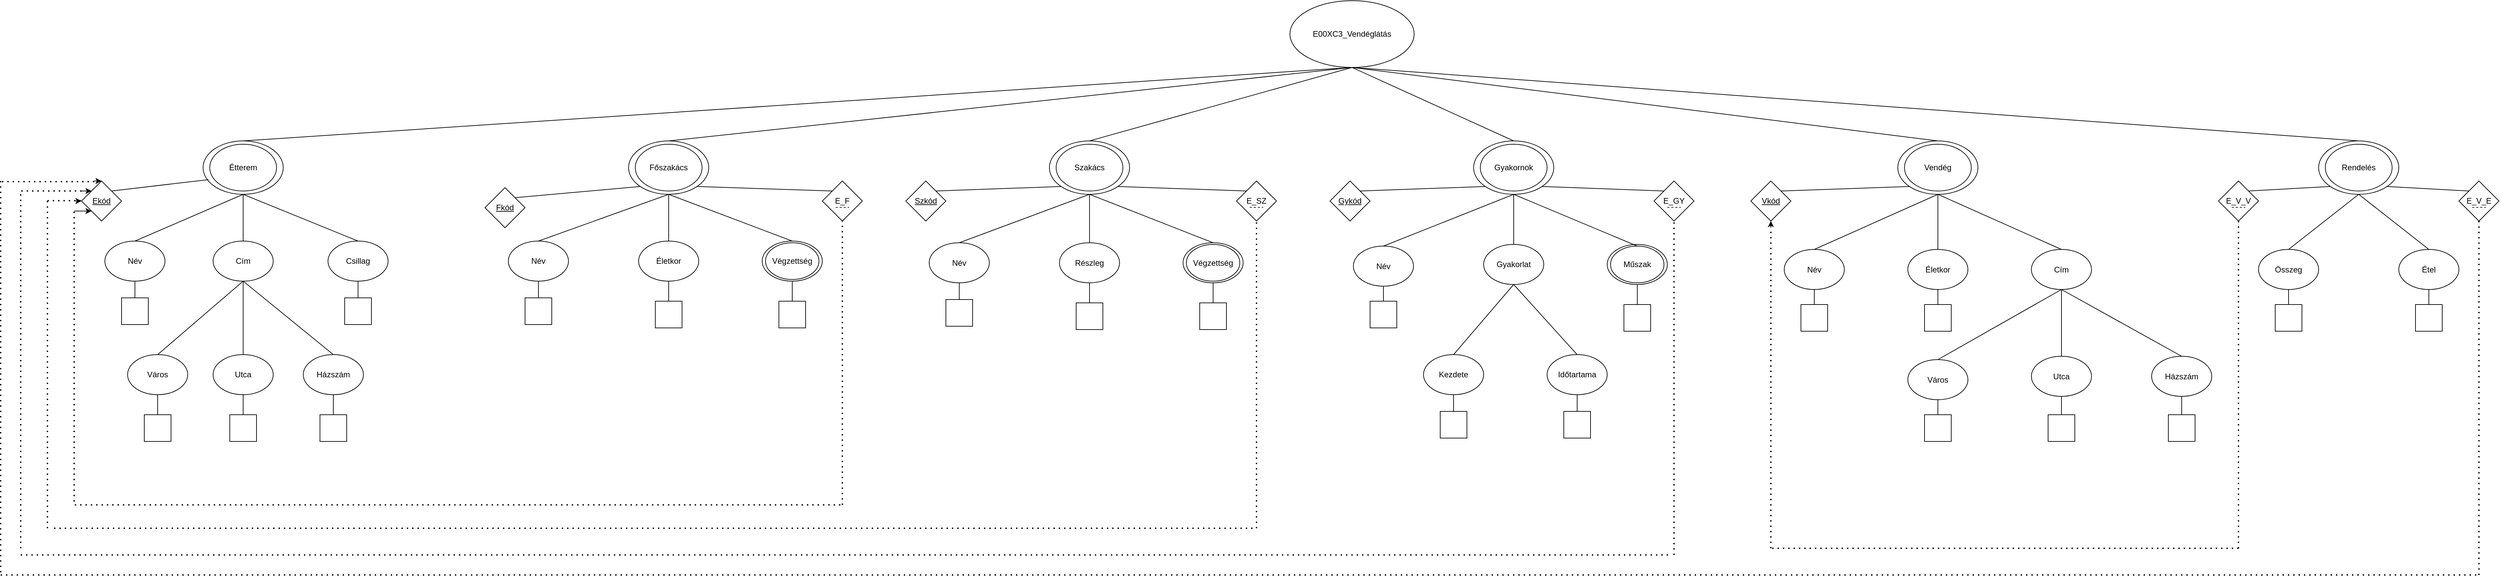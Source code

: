 <mxfile version="28.2.7">
  <diagram name="1 oldal" id="L9vAYg0nXC_tgPYHwF1Z">
    <mxGraphModel dx="3899" dy="786" grid="1" gridSize="10" guides="1" tooltips="1" connect="1" arrows="1" fold="1" page="1" pageScale="1" pageWidth="827" pageHeight="1169" background="#ffffff" math="0" shadow="0">
      <root>
        <mxCell id="0" />
        <mxCell id="1" parent="0" />
        <mxCell id="npf5E2F2gFdfA2hyNey9-1" value="E00XC3_Vendéglátás" style="ellipse;whiteSpace=wrap;html=1;" parent="1" vertex="1">
          <mxGeometry x="170" y="20" width="186" height="100" as="geometry" />
        </mxCell>
        <mxCell id="npf5E2F2gFdfA2hyNey9-2" value="" style="ellipse;whiteSpace=wrap;html=1;" parent="1" vertex="1">
          <mxGeometry x="-1457" y="230" width="120" height="80" as="geometry" />
        </mxCell>
        <mxCell id="npf5E2F2gFdfA2hyNey9-3" value="Étterem" style="ellipse;whiteSpace=wrap;html=1;" parent="1" vertex="1">
          <mxGeometry x="-1447" y="235" width="100" height="70" as="geometry" />
        </mxCell>
        <mxCell id="npf5E2F2gFdfA2hyNey9-4" value="" style="ellipse;whiteSpace=wrap;html=1;" parent="1" vertex="1">
          <mxGeometry x="-820" y="230" width="120" height="80" as="geometry" />
        </mxCell>
        <mxCell id="npf5E2F2gFdfA2hyNey9-5" value="Főszakács" style="ellipse;whiteSpace=wrap;html=1;" parent="1" vertex="1">
          <mxGeometry x="-810" y="235" width="100" height="70" as="geometry" />
        </mxCell>
        <mxCell id="npf5E2F2gFdfA2hyNey9-6" value="" style="ellipse;whiteSpace=wrap;html=1;" parent="1" vertex="1">
          <mxGeometry x="-190" y="230" width="120" height="80" as="geometry" />
        </mxCell>
        <mxCell id="npf5E2F2gFdfA2hyNey9-7" value="Szakács" style="ellipse;whiteSpace=wrap;html=1;" parent="1" vertex="1">
          <mxGeometry x="-180" y="235" width="100" height="70" as="geometry" />
        </mxCell>
        <mxCell id="npf5E2F2gFdfA2hyNey9-9" value="" style="ellipse;whiteSpace=wrap;html=1;" parent="1" vertex="1">
          <mxGeometry x="445" y="230" width="120" height="80" as="geometry" />
        </mxCell>
        <mxCell id="npf5E2F2gFdfA2hyNey9-10" value="Gyakornok" style="ellipse;whiteSpace=wrap;html=1;" parent="1" vertex="1">
          <mxGeometry x="455" y="235" width="100" height="70" as="geometry" />
        </mxCell>
        <mxCell id="npf5E2F2gFdfA2hyNey9-11" value="" style="ellipse;whiteSpace=wrap;html=1;" parent="1" vertex="1">
          <mxGeometry x="1080" y="230" width="120" height="80" as="geometry" />
        </mxCell>
        <mxCell id="npf5E2F2gFdfA2hyNey9-12" value="Vendég" style="ellipse;whiteSpace=wrap;html=1;" parent="1" vertex="1">
          <mxGeometry x="1090" y="235" width="100" height="70" as="geometry" />
        </mxCell>
        <mxCell id="npf5E2F2gFdfA2hyNey9-13" value="" style="ellipse;whiteSpace=wrap;html=1;" parent="1" vertex="1">
          <mxGeometry x="1710" y="230" width="120" height="80" as="geometry" />
        </mxCell>
        <mxCell id="npf5E2F2gFdfA2hyNey9-14" value="Rendelés" style="ellipse;whiteSpace=wrap;html=1;" parent="1" vertex="1">
          <mxGeometry x="1720" y="235" width="100" height="70" as="geometry" />
        </mxCell>
        <mxCell id="npf5E2F2gFdfA2hyNey9-15" value="Ekód" style="rhombus;whiteSpace=wrap;html=1;fontStyle=4" parent="1" vertex="1">
          <mxGeometry x="-1639" y="290" width="60" height="60" as="geometry" />
        </mxCell>
        <mxCell id="npf5E2F2gFdfA2hyNey9-18" value="" style="endArrow=none;html=1;rounded=0;entryX=0.5;entryY=0;entryDx=0;entryDy=0;exitX=0.5;exitY=1;exitDx=0;exitDy=0;" parent="1" source="npf5E2F2gFdfA2hyNey9-1" target="npf5E2F2gFdfA2hyNey9-2" edge="1">
          <mxGeometry width="50" height="50" relative="1" as="geometry">
            <mxPoint x="340" y="430" as="sourcePoint" />
            <mxPoint x="390" y="380" as="targetPoint" />
          </mxGeometry>
        </mxCell>
        <mxCell id="npf5E2F2gFdfA2hyNey9-19" value="" style="endArrow=none;html=1;rounded=0;entryX=0.5;entryY=0;entryDx=0;entryDy=0;exitX=0.5;exitY=1;exitDx=0;exitDy=0;" parent="1" source="npf5E2F2gFdfA2hyNey9-1" target="npf5E2F2gFdfA2hyNey9-4" edge="1">
          <mxGeometry width="50" height="50" relative="1" as="geometry">
            <mxPoint x="340" y="430" as="sourcePoint" />
            <mxPoint x="390" y="380" as="targetPoint" />
          </mxGeometry>
        </mxCell>
        <mxCell id="npf5E2F2gFdfA2hyNey9-20" value="" style="endArrow=none;html=1;rounded=0;entryX=0.5;entryY=0;entryDx=0;entryDy=0;exitX=0.5;exitY=1;exitDx=0;exitDy=0;" parent="1" source="npf5E2F2gFdfA2hyNey9-1" target="npf5E2F2gFdfA2hyNey9-6" edge="1">
          <mxGeometry width="50" height="50" relative="1" as="geometry">
            <mxPoint x="223" y="135" as="sourcePoint" />
            <mxPoint x="330" y="415" as="targetPoint" />
          </mxGeometry>
        </mxCell>
        <mxCell id="npf5E2F2gFdfA2hyNey9-21" value="" style="endArrow=none;html=1;rounded=0;entryX=0.5;entryY=0;entryDx=0;entryDy=0;exitX=0.5;exitY=1;exitDx=0;exitDy=0;" parent="1" source="npf5E2F2gFdfA2hyNey9-1" target="npf5E2F2gFdfA2hyNey9-9" edge="1">
          <mxGeometry width="50" height="50" relative="1" as="geometry">
            <mxPoint x="300" y="165" as="sourcePoint" />
            <mxPoint x="427" y="425" as="targetPoint" />
          </mxGeometry>
        </mxCell>
        <mxCell id="npf5E2F2gFdfA2hyNey9-22" value="" style="endArrow=none;html=1;rounded=0;entryX=0.5;entryY=0;entryDx=0;entryDy=0;exitX=0.5;exitY=1;exitDx=0;exitDy=0;" parent="1" source="npf5E2F2gFdfA2hyNey9-1" target="npf5E2F2gFdfA2hyNey9-11" edge="1">
          <mxGeometry width="50" height="50" relative="1" as="geometry">
            <mxPoint x="340" y="430" as="sourcePoint" />
            <mxPoint x="390" y="380" as="targetPoint" />
          </mxGeometry>
        </mxCell>
        <mxCell id="npf5E2F2gFdfA2hyNey9-23" value="" style="endArrow=none;html=1;rounded=0;entryX=0.5;entryY=0;entryDx=0;entryDy=0;exitX=0.5;exitY=1;exitDx=0;exitDy=0;" parent="1" source="npf5E2F2gFdfA2hyNey9-1" target="npf5E2F2gFdfA2hyNey9-13" edge="1">
          <mxGeometry width="50" height="50" relative="1" as="geometry">
            <mxPoint x="340" y="430" as="sourcePoint" />
            <mxPoint x="390" y="380" as="targetPoint" />
          </mxGeometry>
        </mxCell>
        <mxCell id="npf5E2F2gFdfA2hyNey9-26" value="Név" style="ellipse;whiteSpace=wrap;html=1;" parent="1" vertex="1">
          <mxGeometry x="-1604" y="380" width="90" height="60" as="geometry" />
        </mxCell>
        <mxCell id="npf5E2F2gFdfA2hyNey9-27" value="Csillag" style="ellipse;whiteSpace=wrap;html=1;" parent="1" vertex="1">
          <mxGeometry x="-1270" y="380" width="90" height="60" as="geometry" />
        </mxCell>
        <mxCell id="npf5E2F2gFdfA2hyNey9-28" value="Cím" style="ellipse;whiteSpace=wrap;html=1;" parent="1" vertex="1">
          <mxGeometry x="-1442" y="380" width="90" height="60" as="geometry" />
        </mxCell>
        <mxCell id="npf5E2F2gFdfA2hyNey9-29" value="" style="endArrow=none;html=1;rounded=0;entryX=0.5;entryY=1;entryDx=0;entryDy=0;exitX=0.5;exitY=0;exitDx=0;exitDy=0;" parent="1" source="npf5E2F2gFdfA2hyNey9-26" target="npf5E2F2gFdfA2hyNey9-2" edge="1">
          <mxGeometry width="50" height="50" relative="1" as="geometry">
            <mxPoint x="-1590" y="380" as="sourcePoint" />
            <mxPoint x="-877" y="435" as="targetPoint" />
          </mxGeometry>
        </mxCell>
        <mxCell id="npf5E2F2gFdfA2hyNey9-30" value="" style="endArrow=none;html=1;rounded=0;entryX=0.5;entryY=1;entryDx=0;entryDy=0;exitX=0.5;exitY=0;exitDx=0;exitDy=0;" parent="1" source="npf5E2F2gFdfA2hyNey9-28" target="npf5E2F2gFdfA2hyNey9-2" edge="1">
          <mxGeometry width="50" height="50" relative="1" as="geometry">
            <mxPoint x="-927" y="485" as="sourcePoint" />
            <mxPoint x="-877" y="435" as="targetPoint" />
          </mxGeometry>
        </mxCell>
        <mxCell id="npf5E2F2gFdfA2hyNey9-31" value="" style="endArrow=none;html=1;rounded=0;entryX=0.5;entryY=1;entryDx=0;entryDy=0;exitX=0.5;exitY=0;exitDx=0;exitDy=0;" parent="1" source="npf5E2F2gFdfA2hyNey9-27" target="npf5E2F2gFdfA2hyNey9-2" edge="1">
          <mxGeometry width="50" height="50" relative="1" as="geometry">
            <mxPoint x="-927" y="485" as="sourcePoint" />
            <mxPoint x="-877" y="435" as="targetPoint" />
          </mxGeometry>
        </mxCell>
        <mxCell id="npf5E2F2gFdfA2hyNey9-32" value="" style="endArrow=none;html=1;rounded=0;entryX=1;entryY=0;entryDx=0;entryDy=0;exitX=0.067;exitY=0.725;exitDx=0;exitDy=0;exitPerimeter=0;" parent="1" source="npf5E2F2gFdfA2hyNey9-2" target="npf5E2F2gFdfA2hyNey9-15" edge="1">
          <mxGeometry width="50" height="50" relative="1" as="geometry">
            <mxPoint x="-896" y="485" as="sourcePoint" />
            <mxPoint x="-846" y="435" as="targetPoint" />
          </mxGeometry>
        </mxCell>
        <mxCell id="npf5E2F2gFdfA2hyNey9-33" value="" style="whiteSpace=wrap;html=1;aspect=fixed;" parent="1" vertex="1">
          <mxGeometry x="-1579" y="465" width="40" height="40" as="geometry" />
        </mxCell>
        <mxCell id="npf5E2F2gFdfA2hyNey9-34" value="" style="whiteSpace=wrap;html=1;aspect=fixed;" parent="1" vertex="1">
          <mxGeometry x="-1245" y="465" width="40" height="40" as="geometry" />
        </mxCell>
        <mxCell id="npf5E2F2gFdfA2hyNey9-35" value="" style="endArrow=none;html=1;rounded=0;exitX=0.5;exitY=0;exitDx=0;exitDy=0;entryX=0.5;entryY=1;entryDx=0;entryDy=0;" parent="1" source="npf5E2F2gFdfA2hyNey9-33" target="npf5E2F2gFdfA2hyNey9-26" edge="1">
          <mxGeometry width="50" height="50" relative="1" as="geometry">
            <mxPoint x="-1375" y="545" as="sourcePoint" />
            <mxPoint x="-1590" y="440" as="targetPoint" />
          </mxGeometry>
        </mxCell>
        <mxCell id="npf5E2F2gFdfA2hyNey9-36" value="" style="endArrow=none;html=1;rounded=0;entryX=0.5;entryY=1;entryDx=0;entryDy=0;exitX=0.5;exitY=0;exitDx=0;exitDy=0;" parent="1" source="npf5E2F2gFdfA2hyNey9-34" target="npf5E2F2gFdfA2hyNey9-27" edge="1">
          <mxGeometry width="50" height="50" relative="1" as="geometry">
            <mxPoint x="-1273" y="545" as="sourcePoint" />
            <mxPoint x="-1223" y="495" as="targetPoint" />
          </mxGeometry>
        </mxCell>
        <mxCell id="npf5E2F2gFdfA2hyNey9-41" value="Utca" style="ellipse;whiteSpace=wrap;html=1;" parent="1" vertex="1">
          <mxGeometry x="-1442" y="550" width="90" height="60" as="geometry" />
        </mxCell>
        <mxCell id="npf5E2F2gFdfA2hyNey9-42" value="Házszám" style="ellipse;whiteSpace=wrap;html=1;" parent="1" vertex="1">
          <mxGeometry x="-1307" y="550" width="90" height="60" as="geometry" />
        </mxCell>
        <mxCell id="npf5E2F2gFdfA2hyNey9-43" value="Város" style="ellipse;whiteSpace=wrap;html=1;" parent="1" vertex="1">
          <mxGeometry x="-1570" y="550" width="90" height="60" as="geometry" />
        </mxCell>
        <mxCell id="npf5E2F2gFdfA2hyNey9-44" value="" style="endArrow=none;html=1;rounded=0;entryX=0.5;entryY=1;entryDx=0;entryDy=0;exitX=0.5;exitY=0;exitDx=0;exitDy=0;" parent="1" source="npf5E2F2gFdfA2hyNey9-41" target="npf5E2F2gFdfA2hyNey9-28" edge="1">
          <mxGeometry width="50" height="50" relative="1" as="geometry">
            <mxPoint x="-1235" y="500" as="sourcePoint" />
            <mxPoint x="-1185" y="450" as="targetPoint" />
          </mxGeometry>
        </mxCell>
        <mxCell id="npf5E2F2gFdfA2hyNey9-46" value="" style="endArrow=none;html=1;rounded=0;entryX=0.5;entryY=1;entryDx=0;entryDy=0;exitX=0.5;exitY=0;exitDx=0;exitDy=0;" parent="1" source="npf5E2F2gFdfA2hyNey9-42" target="npf5E2F2gFdfA2hyNey9-28" edge="1">
          <mxGeometry width="50" height="50" relative="1" as="geometry">
            <mxPoint x="-1235" y="500" as="sourcePoint" />
            <mxPoint x="-1185" y="450" as="targetPoint" />
          </mxGeometry>
        </mxCell>
        <mxCell id="npf5E2F2gFdfA2hyNey9-47" value="" style="endArrow=none;html=1;rounded=0;entryX=0.5;entryY=1;entryDx=0;entryDy=0;exitX=0.5;exitY=0;exitDx=0;exitDy=0;" parent="1" source="npf5E2F2gFdfA2hyNey9-43" target="npf5E2F2gFdfA2hyNey9-28" edge="1">
          <mxGeometry width="50" height="50" relative="1" as="geometry">
            <mxPoint x="-1235" y="500" as="sourcePoint" />
            <mxPoint x="-1185" y="450" as="targetPoint" />
          </mxGeometry>
        </mxCell>
        <mxCell id="npf5E2F2gFdfA2hyNey9-48" value="" style="whiteSpace=wrap;html=1;aspect=fixed;" parent="1" vertex="1">
          <mxGeometry x="-1545" y="640" width="40" height="40" as="geometry" />
        </mxCell>
        <mxCell id="npf5E2F2gFdfA2hyNey9-49" value="" style="whiteSpace=wrap;html=1;aspect=fixed;" parent="1" vertex="1">
          <mxGeometry x="-1417" y="640" width="40" height="40" as="geometry" />
        </mxCell>
        <mxCell id="npf5E2F2gFdfA2hyNey9-50" value="" style="whiteSpace=wrap;html=1;aspect=fixed;" parent="1" vertex="1">
          <mxGeometry x="-1282" y="640" width="40" height="40" as="geometry" />
        </mxCell>
        <mxCell id="npf5E2F2gFdfA2hyNey9-51" value="" style="endArrow=none;html=1;rounded=0;entryX=0.5;entryY=1;entryDx=0;entryDy=0;exitX=0.5;exitY=0;exitDx=0;exitDy=0;" parent="1" source="npf5E2F2gFdfA2hyNey9-50" target="npf5E2F2gFdfA2hyNey9-42" edge="1">
          <mxGeometry width="50" height="50" relative="1" as="geometry">
            <mxPoint x="-1235" y="500" as="sourcePoint" />
            <mxPoint x="-1185" y="450" as="targetPoint" />
          </mxGeometry>
        </mxCell>
        <mxCell id="npf5E2F2gFdfA2hyNey9-53" value="" style="endArrow=none;html=1;rounded=0;entryX=0.5;entryY=1;entryDx=0;entryDy=0;exitX=0.5;exitY=0;exitDx=0;exitDy=0;" parent="1" source="npf5E2F2gFdfA2hyNey9-49" target="npf5E2F2gFdfA2hyNey9-41" edge="1">
          <mxGeometry width="50" height="50" relative="1" as="geometry">
            <mxPoint x="-1235" y="500" as="sourcePoint" />
            <mxPoint x="-1185" y="450" as="targetPoint" />
          </mxGeometry>
        </mxCell>
        <mxCell id="npf5E2F2gFdfA2hyNey9-55" value="" style="endArrow=none;html=1;rounded=0;entryX=0.5;entryY=1;entryDx=0;entryDy=0;exitX=0.5;exitY=0;exitDx=0;exitDy=0;" parent="1" source="npf5E2F2gFdfA2hyNey9-48" target="npf5E2F2gFdfA2hyNey9-43" edge="1">
          <mxGeometry width="50" height="50" relative="1" as="geometry">
            <mxPoint x="-1235" y="500" as="sourcePoint" />
            <mxPoint x="-1185" y="450" as="targetPoint" />
          </mxGeometry>
        </mxCell>
        <mxCell id="npf5E2F2gFdfA2hyNey9-62" value="E_F" style="rhombus;whiteSpace=wrap;html=1;fontStyle=0" parent="1" vertex="1">
          <mxGeometry x="-530" y="290" width="60" height="60" as="geometry" />
        </mxCell>
        <mxCell id="npf5E2F2gFdfA2hyNey9-63" value="" style="endArrow=none;html=1;rounded=0;entryX=0;entryY=0;entryDx=0;entryDy=0;exitX=1;exitY=1;exitDx=0;exitDy=0;" parent="1" source="npf5E2F2gFdfA2hyNey9-4" target="npf5E2F2gFdfA2hyNey9-62" edge="1">
          <mxGeometry width="50" height="50" relative="1" as="geometry">
            <mxPoint x="-830" y="435" as="sourcePoint" />
            <mxPoint x="-780" y="385" as="targetPoint" />
          </mxGeometry>
        </mxCell>
        <mxCell id="npf5E2F2gFdfA2hyNey9-64" value="" style="endArrow=none;dashed=1;html=1;dashPattern=1 3;strokeWidth=2;rounded=0;entryX=0.5;entryY=1;entryDx=0;entryDy=0;" parent="1" target="npf5E2F2gFdfA2hyNey9-62" edge="1">
          <mxGeometry width="50" height="50" relative="1" as="geometry">
            <mxPoint x="-500" y="775" as="sourcePoint" />
            <mxPoint x="-780" y="385" as="targetPoint" />
          </mxGeometry>
        </mxCell>
        <mxCell id="npf5E2F2gFdfA2hyNey9-65" value="" style="endArrow=none;dashed=1;html=1;dashPattern=1 3;strokeWidth=2;rounded=0;" parent="1" edge="1">
          <mxGeometry width="50" height="50" relative="1" as="geometry">
            <mxPoint x="-1649" y="775" as="sourcePoint" />
            <mxPoint x="-500" y="775" as="targetPoint" />
          </mxGeometry>
        </mxCell>
        <mxCell id="npf5E2F2gFdfA2hyNey9-66" value="" style="endArrow=none;dashed=1;html=1;dashPattern=1 3;strokeWidth=2;rounded=0;" parent="1" edge="1">
          <mxGeometry width="50" height="50" relative="1" as="geometry">
            <mxPoint x="-1650" y="770" as="sourcePoint" />
            <mxPoint x="-1650" y="330" as="targetPoint" />
          </mxGeometry>
        </mxCell>
        <mxCell id="pP6JJj4OTzg9EwEkEXT1-2" value="Név" style="ellipse;whiteSpace=wrap;html=1;" parent="1" vertex="1">
          <mxGeometry x="-1000" y="380" width="90" height="60" as="geometry" />
        </mxCell>
        <mxCell id="pP6JJj4OTzg9EwEkEXT1-3" value="" style="whiteSpace=wrap;html=1;aspect=fixed;" parent="1" vertex="1">
          <mxGeometry x="-975" y="465" width="40" height="40" as="geometry" />
        </mxCell>
        <mxCell id="pP6JJj4OTzg9EwEkEXT1-4" value="" style="endArrow=none;html=1;rounded=0;entryX=0.5;entryY=1;entryDx=0;entryDy=0;exitX=0.5;exitY=0;exitDx=0;exitDy=0;" parent="1" source="pP6JJj4OTzg9EwEkEXT1-3" target="pP6JJj4OTzg9EwEkEXT1-2" edge="1">
          <mxGeometry width="50" height="50" relative="1" as="geometry">
            <mxPoint x="-928" y="330" as="sourcePoint" />
            <mxPoint x="-878" y="280" as="targetPoint" />
          </mxGeometry>
        </mxCell>
        <mxCell id="pP6JJj4OTzg9EwEkEXT1-5" value="Életkor" style="ellipse;whiteSpace=wrap;html=1;" parent="1" vertex="1">
          <mxGeometry x="-805" y="380" width="90" height="60" as="geometry" />
        </mxCell>
        <mxCell id="pP6JJj4OTzg9EwEkEXT1-6" value="" style="whiteSpace=wrap;html=1;aspect=fixed;" parent="1" vertex="1">
          <mxGeometry x="-780" y="470" width="40" height="40" as="geometry" />
        </mxCell>
        <mxCell id="pP6JJj4OTzg9EwEkEXT1-7" value="" style="endArrow=none;html=1;rounded=0;entryX=0.5;entryY=1;entryDx=0;entryDy=0;exitX=0.5;exitY=0;exitDx=0;exitDy=0;" parent="1" source="pP6JJj4OTzg9EwEkEXT1-6" target="pP6JJj4OTzg9EwEkEXT1-5" edge="1">
          <mxGeometry width="50" height="50" relative="1" as="geometry">
            <mxPoint x="-733" y="330" as="sourcePoint" />
            <mxPoint x="-683" y="280" as="targetPoint" />
          </mxGeometry>
        </mxCell>
        <mxCell id="pP6JJj4OTzg9EwEkEXT1-8" value="" style="endArrow=none;html=1;rounded=0;entryX=0.5;entryY=1;entryDx=0;entryDy=0;exitX=0.5;exitY=0;exitDx=0;exitDy=0;" parent="1" source="pP6JJj4OTzg9EwEkEXT1-2" target="npf5E2F2gFdfA2hyNey9-4" edge="1">
          <mxGeometry width="50" height="50" relative="1" as="geometry">
            <mxPoint x="-1000" y="505" as="sourcePoint" />
            <mxPoint x="-950" y="455" as="targetPoint" />
          </mxGeometry>
        </mxCell>
        <mxCell id="pP6JJj4OTzg9EwEkEXT1-9" value="" style="endArrow=none;html=1;rounded=0;entryX=0.5;entryY=0;entryDx=0;entryDy=0;exitX=0.5;exitY=1;exitDx=0;exitDy=0;" parent="1" source="npf5E2F2gFdfA2hyNey9-4" target="pP6JJj4OTzg9EwEkEXT1-5" edge="1">
          <mxGeometry width="50" height="50" relative="1" as="geometry">
            <mxPoint x="-1000" y="505" as="sourcePoint" />
            <mxPoint x="-950" y="455" as="targetPoint" />
          </mxGeometry>
        </mxCell>
        <mxCell id="pP6JJj4OTzg9EwEkEXT1-10" value="" style="endArrow=classic;html=1;rounded=0;entryX=0;entryY=0.5;entryDx=0;entryDy=0;" parent="1" target="npf5E2F2gFdfA2hyNey9-15" edge="1">
          <mxGeometry width="50" height="50" relative="1" as="geometry">
            <mxPoint x="-1649" y="320" as="sourcePoint" />
            <mxPoint x="-1439" y="455" as="targetPoint" />
          </mxGeometry>
        </mxCell>
        <mxCell id="pP6JJj4OTzg9EwEkEXT1-15" value="" style="ellipse;whiteSpace=wrap;html=1;" parent="1" vertex="1">
          <mxGeometry x="-620" y="380" width="90" height="60" as="geometry" />
        </mxCell>
        <mxCell id="pP6JJj4OTzg9EwEkEXT1-16" value="" style="whiteSpace=wrap;html=1;aspect=fixed;" parent="1" vertex="1">
          <mxGeometry x="-595" y="470" width="40" height="40" as="geometry" />
        </mxCell>
        <mxCell id="pP6JJj4OTzg9EwEkEXT1-17" value="" style="endArrow=none;html=1;rounded=0;entryX=0.5;entryY=1;entryDx=0;entryDy=0;exitX=0.5;exitY=0;exitDx=0;exitDy=0;" parent="1" source="pP6JJj4OTzg9EwEkEXT1-16" target="pP6JJj4OTzg9EwEkEXT1-15" edge="1">
          <mxGeometry width="50" height="50" relative="1" as="geometry">
            <mxPoint x="-548" y="330" as="sourcePoint" />
            <mxPoint x="-498" y="280" as="targetPoint" />
          </mxGeometry>
        </mxCell>
        <mxCell id="pP6JJj4OTzg9EwEkEXT1-23" value="" style="endArrow=none;html=1;rounded=0;entryX=0.5;entryY=0;entryDx=0;entryDy=0;exitX=0.5;exitY=1;exitDx=0;exitDy=0;" parent="1" source="npf5E2F2gFdfA2hyNey9-4" target="pP6JJj4OTzg9EwEkEXT1-15" edge="1">
          <mxGeometry width="50" height="50" relative="1" as="geometry">
            <mxPoint x="-1030" y="505" as="sourcePoint" />
            <mxPoint x="-980" y="455" as="targetPoint" />
          </mxGeometry>
        </mxCell>
        <mxCell id="pP6JJj4OTzg9EwEkEXT1-24" value="Végzettség" style="ellipse;whiteSpace=wrap;html=1;" parent="1" vertex="1">
          <mxGeometry x="-615" y="382.5" width="80" height="55" as="geometry" />
        </mxCell>
        <mxCell id="pP6JJj4OTzg9EwEkEXT1-27" value="Név" style="ellipse;whiteSpace=wrap;html=1;" parent="1" vertex="1">
          <mxGeometry x="-370" y="382.5" width="90" height="60" as="geometry" />
        </mxCell>
        <mxCell id="pP6JJj4OTzg9EwEkEXT1-28" value="" style="whiteSpace=wrap;html=1;aspect=fixed;" parent="1" vertex="1">
          <mxGeometry x="-345" y="467.5" width="40" height="40" as="geometry" />
        </mxCell>
        <mxCell id="pP6JJj4OTzg9EwEkEXT1-29" value="" style="endArrow=none;html=1;rounded=0;entryX=0.5;entryY=1;entryDx=0;entryDy=0;exitX=0.5;exitY=0;exitDx=0;exitDy=0;" parent="1" source="pP6JJj4OTzg9EwEkEXT1-28" target="pP6JJj4OTzg9EwEkEXT1-27" edge="1">
          <mxGeometry width="50" height="50" relative="1" as="geometry">
            <mxPoint x="-298" y="332.5" as="sourcePoint" />
            <mxPoint x="-248" y="282.5" as="targetPoint" />
          </mxGeometry>
        </mxCell>
        <mxCell id="pP6JJj4OTzg9EwEkEXT1-30" value="Részleg" style="ellipse;whiteSpace=wrap;html=1;" parent="1" vertex="1">
          <mxGeometry x="-175" y="382.5" width="90" height="60" as="geometry" />
        </mxCell>
        <mxCell id="pP6JJj4OTzg9EwEkEXT1-31" value="" style="whiteSpace=wrap;html=1;aspect=fixed;" parent="1" vertex="1">
          <mxGeometry x="-150" y="472.5" width="40" height="40" as="geometry" />
        </mxCell>
        <mxCell id="pP6JJj4OTzg9EwEkEXT1-32" value="" style="endArrow=none;html=1;rounded=0;entryX=0.5;entryY=1;entryDx=0;entryDy=0;exitX=0.5;exitY=0;exitDx=0;exitDy=0;" parent="1" source="pP6JJj4OTzg9EwEkEXT1-31" target="pP6JJj4OTzg9EwEkEXT1-30" edge="1">
          <mxGeometry width="50" height="50" relative="1" as="geometry">
            <mxPoint x="-103" y="332.5" as="sourcePoint" />
            <mxPoint x="-53" y="282.5" as="targetPoint" />
          </mxGeometry>
        </mxCell>
        <mxCell id="pP6JJj4OTzg9EwEkEXT1-33" value="" style="ellipse;whiteSpace=wrap;html=1;" parent="1" vertex="1">
          <mxGeometry x="10" y="382.5" width="90" height="60" as="geometry" />
        </mxCell>
        <mxCell id="pP6JJj4OTzg9EwEkEXT1-34" value="" style="whiteSpace=wrap;html=1;aspect=fixed;" parent="1" vertex="1">
          <mxGeometry x="35" y="472.5" width="40" height="40" as="geometry" />
        </mxCell>
        <mxCell id="pP6JJj4OTzg9EwEkEXT1-35" value="" style="endArrow=none;html=1;rounded=0;entryX=0.5;entryY=1;entryDx=0;entryDy=0;exitX=0.5;exitY=0;exitDx=0;exitDy=0;" parent="1" source="pP6JJj4OTzg9EwEkEXT1-34" target="pP6JJj4OTzg9EwEkEXT1-33" edge="1">
          <mxGeometry width="50" height="50" relative="1" as="geometry">
            <mxPoint x="82" y="332.5" as="sourcePoint" />
            <mxPoint x="132" y="282.5" as="targetPoint" />
          </mxGeometry>
        </mxCell>
        <mxCell id="pP6JJj4OTzg9EwEkEXT1-36" value="Végzettség" style="ellipse;whiteSpace=wrap;html=1;" parent="1" vertex="1">
          <mxGeometry x="15" y="385" width="80" height="55" as="geometry" />
        </mxCell>
        <mxCell id="pP6JJj4OTzg9EwEkEXT1-37" value="" style="endArrow=none;html=1;rounded=0;entryX=0.5;entryY=1;entryDx=0;entryDy=0;exitX=0.5;exitY=0;exitDx=0;exitDy=0;" parent="1" source="pP6JJj4OTzg9EwEkEXT1-27" target="npf5E2F2gFdfA2hyNey9-6" edge="1">
          <mxGeometry width="50" height="50" relative="1" as="geometry">
            <mxPoint x="-450" y="520" as="sourcePoint" />
            <mxPoint x="-400" y="470" as="targetPoint" />
          </mxGeometry>
        </mxCell>
        <mxCell id="pP6JJj4OTzg9EwEkEXT1-38" value="" style="endArrow=none;html=1;rounded=0;entryX=0.5;entryY=1;entryDx=0;entryDy=0;exitX=0.5;exitY=0;exitDx=0;exitDy=0;" parent="1" source="pP6JJj4OTzg9EwEkEXT1-30" target="npf5E2F2gFdfA2hyNey9-6" edge="1">
          <mxGeometry width="50" height="50" relative="1" as="geometry">
            <mxPoint x="-450" y="520" as="sourcePoint" />
            <mxPoint x="-400" y="470" as="targetPoint" />
          </mxGeometry>
        </mxCell>
        <mxCell id="pP6JJj4OTzg9EwEkEXT1-39" value="" style="endArrow=none;html=1;rounded=0;entryX=0.5;entryY=0;entryDx=0;entryDy=0;exitX=0.5;exitY=1;exitDx=0;exitDy=0;" parent="1" source="npf5E2F2gFdfA2hyNey9-6" target="pP6JJj4OTzg9EwEkEXT1-33" edge="1">
          <mxGeometry width="50" height="50" relative="1" as="geometry">
            <mxPoint x="-450" y="520" as="sourcePoint" />
            <mxPoint x="-400" y="470" as="targetPoint" />
          </mxGeometry>
        </mxCell>
        <mxCell id="pP6JJj4OTzg9EwEkEXT1-40" value="E_SZ" style="rhombus;whiteSpace=wrap;html=1;fontStyle=0" parent="1" vertex="1">
          <mxGeometry x="90" y="290" width="60" height="60" as="geometry" />
        </mxCell>
        <mxCell id="pP6JJj4OTzg9EwEkEXT1-41" value="" style="endArrow=none;html=1;rounded=0;entryX=0;entryY=0;entryDx=0;entryDy=0;exitX=1;exitY=1;exitDx=0;exitDy=0;" parent="1" source="npf5E2F2gFdfA2hyNey9-6" target="pP6JJj4OTzg9EwEkEXT1-40" edge="1">
          <mxGeometry width="50" height="50" relative="1" as="geometry">
            <mxPoint x="-40" y="280" as="sourcePoint" />
            <mxPoint x="123" y="297" as="targetPoint" />
          </mxGeometry>
        </mxCell>
        <mxCell id="pP6JJj4OTzg9EwEkEXT1-42" value="" style="endArrow=none;dashed=1;html=1;dashPattern=1 3;strokeWidth=2;rounded=0;entryX=0.5;entryY=1;entryDx=0;entryDy=0;" parent="1" target="pP6JJj4OTzg9EwEkEXT1-40" edge="1">
          <mxGeometry width="50" height="50" relative="1" as="geometry">
            <mxPoint x="120" y="810" as="sourcePoint" />
            <mxPoint x="-100" y="560" as="targetPoint" />
          </mxGeometry>
        </mxCell>
        <mxCell id="pP6JJj4OTzg9EwEkEXT1-43" value="" style="endArrow=none;dashed=1;html=1;dashPattern=1 3;strokeWidth=2;rounded=0;" parent="1" edge="1">
          <mxGeometry width="50" height="50" relative="1" as="geometry">
            <mxPoint x="-1680" y="810" as="sourcePoint" />
            <mxPoint x="120" y="810" as="targetPoint" />
          </mxGeometry>
        </mxCell>
        <mxCell id="pP6JJj4OTzg9EwEkEXT1-44" value="" style="endArrow=none;dashed=1;html=1;dashPattern=1 3;strokeWidth=2;rounded=0;" parent="1" edge="1">
          <mxGeometry width="50" height="50" relative="1" as="geometry">
            <mxPoint x="-1690" y="810" as="sourcePoint" />
            <mxPoint x="-1690" y="320" as="targetPoint" />
          </mxGeometry>
        </mxCell>
        <mxCell id="pP6JJj4OTzg9EwEkEXT1-45" value="" style="endArrow=classic;html=1;rounded=0;entryX=0;entryY=1;entryDx=0;entryDy=0;" parent="1" target="npf5E2F2gFdfA2hyNey9-15" edge="1">
          <mxGeometry width="50" height="50" relative="1" as="geometry">
            <mxPoint x="-1650" y="335" as="sourcePoint" />
            <mxPoint x="-1590" y="550" as="targetPoint" />
          </mxGeometry>
        </mxCell>
        <mxCell id="pP6JJj4OTzg9EwEkEXT1-47" value="" style="endArrow=none;dashed=1;html=1;dashPattern=1 3;strokeWidth=2;rounded=0;" parent="1" edge="1">
          <mxGeometry width="50" height="50" relative="1" as="geometry">
            <mxPoint x="-1690" y="319.5" as="sourcePoint" />
            <mxPoint x="-1639" y="319.5" as="targetPoint" />
          </mxGeometry>
        </mxCell>
        <mxCell id="pP6JJj4OTzg9EwEkEXT1-48" value="Név" style="ellipse;whiteSpace=wrap;html=1;" parent="1" vertex="1">
          <mxGeometry x="265" y="387.5" width="90" height="60" as="geometry" />
        </mxCell>
        <mxCell id="pP6JJj4OTzg9EwEkEXT1-49" value="" style="whiteSpace=wrap;html=1;aspect=fixed;" parent="1" vertex="1">
          <mxGeometry x="290" y="470" width="40" height="40" as="geometry" />
        </mxCell>
        <mxCell id="pP6JJj4OTzg9EwEkEXT1-50" value="" style="endArrow=none;html=1;rounded=0;entryX=0.5;entryY=1;entryDx=0;entryDy=0;exitX=0.5;exitY=0;exitDx=0;exitDy=0;" parent="1" source="pP6JJj4OTzg9EwEkEXT1-49" target="pP6JJj4OTzg9EwEkEXT1-48" edge="1">
          <mxGeometry width="50" height="50" relative="1" as="geometry">
            <mxPoint x="337" y="335" as="sourcePoint" />
            <mxPoint x="310" y="445" as="targetPoint" />
          </mxGeometry>
        </mxCell>
        <mxCell id="pP6JJj4OTzg9EwEkEXT1-51" value="Gyakorlat" style="ellipse;whiteSpace=wrap;html=1;" parent="1" vertex="1">
          <mxGeometry x="460" y="385" width="90" height="60" as="geometry" />
        </mxCell>
        <mxCell id="pP6JJj4OTzg9EwEkEXT1-54" value="" style="ellipse;whiteSpace=wrap;html=1;" parent="1" vertex="1">
          <mxGeometry x="645" y="385" width="90" height="60" as="geometry" />
        </mxCell>
        <mxCell id="pP6JJj4OTzg9EwEkEXT1-55" value="" style="whiteSpace=wrap;html=1;aspect=fixed;" parent="1" vertex="1">
          <mxGeometry x="670" y="475" width="40" height="40" as="geometry" />
        </mxCell>
        <mxCell id="pP6JJj4OTzg9EwEkEXT1-56" value="" style="endArrow=none;html=1;rounded=0;entryX=0.5;entryY=1;entryDx=0;entryDy=0;exitX=0.5;exitY=0;exitDx=0;exitDy=0;" parent="1" source="pP6JJj4OTzg9EwEkEXT1-55" target="pP6JJj4OTzg9EwEkEXT1-54" edge="1">
          <mxGeometry width="50" height="50" relative="1" as="geometry">
            <mxPoint x="717" y="335" as="sourcePoint" />
            <mxPoint x="767" y="285" as="targetPoint" />
          </mxGeometry>
        </mxCell>
        <mxCell id="pP6JJj4OTzg9EwEkEXT1-57" value="Műszak" style="ellipse;whiteSpace=wrap;html=1;" parent="1" vertex="1">
          <mxGeometry x="650" y="387.5" width="80" height="55" as="geometry" />
        </mxCell>
        <mxCell id="pP6JJj4OTzg9EwEkEXT1-58" value="" style="endArrow=none;html=1;rounded=0;entryX=0.5;entryY=0;entryDx=0;entryDy=0;exitX=0.5;exitY=1;exitDx=0;exitDy=0;" parent="1" source="npf5E2F2gFdfA2hyNey9-9" target="pP6JJj4OTzg9EwEkEXT1-51" edge="1">
          <mxGeometry width="50" height="50" relative="1" as="geometry">
            <mxPoint x="355" y="640" as="sourcePoint" />
            <mxPoint x="405" y="590" as="targetPoint" />
          </mxGeometry>
        </mxCell>
        <mxCell id="pP6JJj4OTzg9EwEkEXT1-59" value="" style="endArrow=none;html=1;rounded=0;entryX=0.5;entryY=0;entryDx=0;entryDy=0;exitX=0.5;exitY=1;exitDx=0;exitDy=0;" parent="1" source="npf5E2F2gFdfA2hyNey9-9" target="pP6JJj4OTzg9EwEkEXT1-48" edge="1">
          <mxGeometry width="50" height="50" relative="1" as="geometry">
            <mxPoint x="355" y="640" as="sourcePoint" />
            <mxPoint x="310" y="385" as="targetPoint" />
          </mxGeometry>
        </mxCell>
        <mxCell id="pP6JJj4OTzg9EwEkEXT1-60" value="" style="endArrow=none;html=1;rounded=0;exitX=0.5;exitY=1;exitDx=0;exitDy=0;entryX=0.5;entryY=0;entryDx=0;entryDy=0;" parent="1" source="npf5E2F2gFdfA2hyNey9-9" target="pP6JJj4OTzg9EwEkEXT1-57" edge="1">
          <mxGeometry width="50" height="50" relative="1" as="geometry">
            <mxPoint x="355" y="640" as="sourcePoint" />
            <mxPoint x="690" y="360" as="targetPoint" />
          </mxGeometry>
        </mxCell>
        <mxCell id="pP6JJj4OTzg9EwEkEXT1-61" value="Kezdete" style="ellipse;whiteSpace=wrap;html=1;" parent="1" vertex="1">
          <mxGeometry x="370" y="550" width="90" height="60" as="geometry" />
        </mxCell>
        <mxCell id="pP6JJj4OTzg9EwEkEXT1-62" value="Időtartama" style="ellipse;whiteSpace=wrap;html=1;" parent="1" vertex="1">
          <mxGeometry x="555" y="550" width="90" height="60" as="geometry" />
        </mxCell>
        <mxCell id="pP6JJj4OTzg9EwEkEXT1-63" value="" style="endArrow=none;html=1;rounded=0;entryX=0.5;entryY=1;entryDx=0;entryDy=0;exitX=0.5;exitY=0;exitDx=0;exitDy=0;" parent="1" source="pP6JJj4OTzg9EwEkEXT1-61" target="pP6JJj4OTzg9EwEkEXT1-51" edge="1">
          <mxGeometry width="50" height="50" relative="1" as="geometry">
            <mxPoint x="465" y="640" as="sourcePoint" />
            <mxPoint x="515" y="590" as="targetPoint" />
          </mxGeometry>
        </mxCell>
        <mxCell id="pP6JJj4OTzg9EwEkEXT1-64" value="" style="endArrow=none;html=1;rounded=0;entryX=0.5;entryY=1;entryDx=0;entryDy=0;exitX=0.5;exitY=0;exitDx=0;exitDy=0;" parent="1" source="pP6JJj4OTzg9EwEkEXT1-62" target="pP6JJj4OTzg9EwEkEXT1-51" edge="1">
          <mxGeometry width="50" height="50" relative="1" as="geometry">
            <mxPoint x="465" y="640" as="sourcePoint" />
            <mxPoint x="515" y="590" as="targetPoint" />
          </mxGeometry>
        </mxCell>
        <mxCell id="pP6JJj4OTzg9EwEkEXT1-65" value="" style="whiteSpace=wrap;html=1;aspect=fixed;" parent="1" vertex="1">
          <mxGeometry x="395" y="635" width="40" height="40" as="geometry" />
        </mxCell>
        <mxCell id="pP6JJj4OTzg9EwEkEXT1-66" value="" style="endArrow=none;html=1;rounded=0;entryX=0.5;entryY=1;entryDx=0;entryDy=0;exitX=0.5;exitY=0;exitDx=0;exitDy=0;" parent="1" source="pP6JJj4OTzg9EwEkEXT1-65" target="pP6JJj4OTzg9EwEkEXT1-61" edge="1">
          <mxGeometry width="50" height="50" relative="1" as="geometry">
            <mxPoint x="442" y="500" as="sourcePoint" />
            <mxPoint x="415" y="610" as="targetPoint" />
          </mxGeometry>
        </mxCell>
        <mxCell id="pP6JJj4OTzg9EwEkEXT1-67" value="" style="whiteSpace=wrap;html=1;aspect=fixed;" parent="1" vertex="1">
          <mxGeometry x="580" y="635" width="40" height="40" as="geometry" />
        </mxCell>
        <mxCell id="pP6JJj4OTzg9EwEkEXT1-68" value="" style="endArrow=none;html=1;rounded=0;entryX=0.5;entryY=1;entryDx=0;entryDy=0;exitX=0.5;exitY=0;exitDx=0;exitDy=0;" parent="1" source="pP6JJj4OTzg9EwEkEXT1-67" target="pP6JJj4OTzg9EwEkEXT1-62" edge="1">
          <mxGeometry width="50" height="50" relative="1" as="geometry">
            <mxPoint x="542" y="615" as="sourcePoint" />
            <mxPoint x="590" y="635" as="targetPoint" />
          </mxGeometry>
        </mxCell>
        <mxCell id="pP6JJj4OTzg9EwEkEXT1-69" value="E_GY" style="rhombus;whiteSpace=wrap;html=1;fontStyle=0;" parent="1" vertex="1">
          <mxGeometry x="715" y="290" width="60" height="60" as="geometry" />
        </mxCell>
        <mxCell id="pP6JJj4OTzg9EwEkEXT1-70" value="" style="endArrow=none;html=1;rounded=0;entryX=0;entryY=0;entryDx=0;entryDy=0;exitX=1;exitY=1;exitDx=0;exitDy=0;" parent="1" source="npf5E2F2gFdfA2hyNey9-9" target="pP6JJj4OTzg9EwEkEXT1-69" edge="1">
          <mxGeometry width="50" height="50" relative="1" as="geometry">
            <mxPoint x="485" y="640" as="sourcePoint" />
            <mxPoint x="535" y="590" as="targetPoint" />
          </mxGeometry>
        </mxCell>
        <mxCell id="iBG16RzNx1KoodwLhnvI-1" value="" style="endArrow=none;dashed=1;html=1;dashPattern=1 3;strokeWidth=2;rounded=0;entryX=0.5;entryY=1;entryDx=0;entryDy=0;" parent="1" target="pP6JJj4OTzg9EwEkEXT1-69" edge="1">
          <mxGeometry width="50" height="50" relative="1" as="geometry">
            <mxPoint x="745" y="850" as="sourcePoint" />
            <mxPoint x="590" y="580" as="targetPoint" />
          </mxGeometry>
        </mxCell>
        <mxCell id="iBG16RzNx1KoodwLhnvI-2" value="" style="endArrow=none;dashed=1;html=1;dashPattern=1 3;strokeWidth=2;rounded=0;" parent="1" edge="1">
          <mxGeometry width="50" height="50" relative="1" as="geometry">
            <mxPoint x="-1730" y="850" as="sourcePoint" />
            <mxPoint x="740" y="850" as="targetPoint" />
          </mxGeometry>
        </mxCell>
        <mxCell id="iBG16RzNx1KoodwLhnvI-3" value="" style="endArrow=none;dashed=1;html=1;dashPattern=1 3;strokeWidth=2;rounded=0;" parent="1" edge="1">
          <mxGeometry width="50" height="50" relative="1" as="geometry">
            <mxPoint x="-1730" y="840" as="sourcePoint" />
            <mxPoint x="-1730" y="310" as="targetPoint" />
          </mxGeometry>
        </mxCell>
        <mxCell id="iBG16RzNx1KoodwLhnvI-4" value="" style="endArrow=classic;html=1;rounded=0;entryX=0;entryY=0;entryDx=0;entryDy=0;" parent="1" target="npf5E2F2gFdfA2hyNey9-15" edge="1">
          <mxGeometry width="50" height="50" relative="1" as="geometry">
            <mxPoint x="-1640" y="305" as="sourcePoint" />
            <mxPoint x="-1390" y="580" as="targetPoint" />
          </mxGeometry>
        </mxCell>
        <mxCell id="iBG16RzNx1KoodwLhnvI-5" value="" style="endArrow=none;dashed=1;html=1;dashPattern=1 3;strokeWidth=2;rounded=0;" parent="1" edge="1">
          <mxGeometry width="50" height="50" relative="1" as="geometry">
            <mxPoint x="-1729" y="305" as="sourcePoint" />
            <mxPoint x="-1639" y="305" as="targetPoint" />
          </mxGeometry>
        </mxCell>
        <mxCell id="iBG16RzNx1KoodwLhnvI-6" value="Név" style="ellipse;whiteSpace=wrap;html=1;" parent="1" vertex="1">
          <mxGeometry x="910" y="392.5" width="90" height="60" as="geometry" />
        </mxCell>
        <mxCell id="iBG16RzNx1KoodwLhnvI-7" value="" style="whiteSpace=wrap;html=1;aspect=fixed;" parent="1" vertex="1">
          <mxGeometry x="935" y="475" width="40" height="40" as="geometry" />
        </mxCell>
        <mxCell id="iBG16RzNx1KoodwLhnvI-8" value="" style="endArrow=none;html=1;rounded=0;entryX=0.5;entryY=1;entryDx=0;entryDy=0;exitX=0.5;exitY=0;exitDx=0;exitDy=0;" parent="1" source="iBG16RzNx1KoodwLhnvI-7" target="iBG16RzNx1KoodwLhnvI-6" edge="1">
          <mxGeometry width="50" height="50" relative="1" as="geometry">
            <mxPoint x="982" y="340" as="sourcePoint" />
            <mxPoint x="955" y="450" as="targetPoint" />
          </mxGeometry>
        </mxCell>
        <mxCell id="iBG16RzNx1KoodwLhnvI-9" value="Életkor" style="ellipse;whiteSpace=wrap;html=1;" parent="1" vertex="1">
          <mxGeometry x="1095" y="392.5" width="90" height="60" as="geometry" />
        </mxCell>
        <mxCell id="iBG16RzNx1KoodwLhnvI-10" value="" style="whiteSpace=wrap;html=1;aspect=fixed;" parent="1" vertex="1">
          <mxGeometry x="1120" y="475" width="40" height="40" as="geometry" />
        </mxCell>
        <mxCell id="iBG16RzNx1KoodwLhnvI-11" value="" style="endArrow=none;html=1;rounded=0;entryX=0.5;entryY=1;entryDx=0;entryDy=0;exitX=0.5;exitY=0;exitDx=0;exitDy=0;" parent="1" source="iBG16RzNx1KoodwLhnvI-10" target="iBG16RzNx1KoodwLhnvI-9" edge="1">
          <mxGeometry width="50" height="50" relative="1" as="geometry">
            <mxPoint x="1167" y="340" as="sourcePoint" />
            <mxPoint x="1140" y="450" as="targetPoint" />
          </mxGeometry>
        </mxCell>
        <mxCell id="iBG16RzNx1KoodwLhnvI-12" value="Cím" style="ellipse;whiteSpace=wrap;html=1;" parent="1" vertex="1">
          <mxGeometry x="1280" y="392.5" width="90" height="60" as="geometry" />
        </mxCell>
        <mxCell id="iBG16RzNx1KoodwLhnvI-15" value="" style="endArrow=none;html=1;rounded=0;entryX=0.5;entryY=0;entryDx=0;entryDy=0;exitX=0.5;exitY=1;exitDx=0;exitDy=0;" parent="1" source="npf5E2F2gFdfA2hyNey9-11" target="iBG16RzNx1KoodwLhnvI-6" edge="1">
          <mxGeometry width="50" height="50" relative="1" as="geometry">
            <mxPoint x="860" y="460" as="sourcePoint" />
            <mxPoint x="910" y="410" as="targetPoint" />
          </mxGeometry>
        </mxCell>
        <mxCell id="iBG16RzNx1KoodwLhnvI-16" value="" style="endArrow=none;html=1;rounded=0;entryX=0.5;entryY=0;entryDx=0;entryDy=0;exitX=0.5;exitY=1;exitDx=0;exitDy=0;" parent="1" source="npf5E2F2gFdfA2hyNey9-11" target="iBG16RzNx1KoodwLhnvI-9" edge="1">
          <mxGeometry width="50" height="50" relative="1" as="geometry">
            <mxPoint x="1200" y="460" as="sourcePoint" />
            <mxPoint x="1250" y="410" as="targetPoint" />
          </mxGeometry>
        </mxCell>
        <mxCell id="iBG16RzNx1KoodwLhnvI-17" value="" style="endArrow=none;html=1;rounded=0;entryX=0.5;entryY=0;entryDx=0;entryDy=0;exitX=0.5;exitY=1;exitDx=0;exitDy=0;" parent="1" source="npf5E2F2gFdfA2hyNey9-11" target="iBG16RzNx1KoodwLhnvI-12" edge="1">
          <mxGeometry width="50" height="50" relative="1" as="geometry">
            <mxPoint x="1200" y="460" as="sourcePoint" />
            <mxPoint x="1250" y="410" as="targetPoint" />
          </mxGeometry>
        </mxCell>
        <mxCell id="iBG16RzNx1KoodwLhnvI-19" value="Város" style="ellipse;whiteSpace=wrap;html=1;" parent="1" vertex="1">
          <mxGeometry x="1095" y="557.5" width="90" height="60" as="geometry" />
        </mxCell>
        <mxCell id="iBG16RzNx1KoodwLhnvI-20" value="" style="whiteSpace=wrap;html=1;aspect=fixed;" parent="1" vertex="1">
          <mxGeometry x="1120" y="640" width="40" height="40" as="geometry" />
        </mxCell>
        <mxCell id="iBG16RzNx1KoodwLhnvI-21" value="" style="endArrow=none;html=1;rounded=0;entryX=0.5;entryY=1;entryDx=0;entryDy=0;exitX=0.5;exitY=0;exitDx=0;exitDy=0;" parent="1" source="iBG16RzNx1KoodwLhnvI-20" target="iBG16RzNx1KoodwLhnvI-19" edge="1">
          <mxGeometry width="50" height="50" relative="1" as="geometry">
            <mxPoint x="1167" y="505" as="sourcePoint" />
            <mxPoint x="1140" y="615" as="targetPoint" />
          </mxGeometry>
        </mxCell>
        <mxCell id="iBG16RzNx1KoodwLhnvI-22" value="Utca&lt;span style=&quot;color: rgba(0, 0, 0, 0); font-family: monospace; font-size: 0px; text-align: start; white-space: nowrap;&quot;&gt;%3CmxGraphModel%3E%3Croot%3E%3CmxCell%20id%3D%220%22%2F%3E%3CmxCell%20id%3D%221%22%20parent%3D%220%22%2F%3E%3CmxCell%20id%3D%222%22%20value%3D%22%C3%89letkor%22%20style%3D%22ellipse%3BwhiteSpace%3Dwrap%3Bhtml%3D1%3B%22%20vertex%3D%221%22%20parent%3D%221%22%3E%3CmxGeometry%20x%3D%221095%22%20y%3D%22392.5%22%20width%3D%2290%22%20height%3D%2260%22%20as%3D%22geometry%22%2F%3E%3C%2FmxCell%3E%3CmxCell%20id%3D%223%22%20value%3D%22%22%20style%3D%22whiteSpace%3Dwrap%3Bhtml%3D1%3Baspect%3Dfixed%3B%22%20vertex%3D%221%22%20parent%3D%221%22%3E%3CmxGeometry%20x%3D%221120%22%20y%3D%22475%22%20width%3D%2240%22%20height%3D%2240%22%20as%3D%22geometry%22%2F%3E%3C%2FmxCell%3E%3CmxCell%20id%3D%224%22%20value%3D%22%22%20style%3D%22endArrow%3Dnone%3Bhtml%3D1%3Brounded%3D0%3BentryX%3D0.5%3BentryY%3D1%3BentryDx%3D0%3BentryDy%3D0%3BexitX%3D0.5%3BexitY%3D0%3BexitDx%3D0%3BexitDy%3D0%3B%22%20edge%3D%221%22%20source%3D%223%22%20target%3D%222%22%20parent%3D%221%22%3E%3CmxGeometry%20width%3D%2250%22%20height%3D%2250%22%20relative%3D%221%22%20as%3D%22geometry%22%3E%3CmxPoint%20x%3D%221167%22%20y%3D%22340%22%20as%3D%22sourcePoint%22%2F%3E%3CmxPoint%20x%3D%221140%22%20y%3D%22450%22%20as%3D%22targetPoint%22%2F%3E%3C%2FmxGeometry%3E%3C%2FmxCell%3E%3C%2Froot%3E%3C%2FmxGraphModel%3E&lt;/span&gt;" style="ellipse;whiteSpace=wrap;html=1;" parent="1" vertex="1">
          <mxGeometry x="1280" y="552.5" width="90" height="60" as="geometry" />
        </mxCell>
        <mxCell id="iBG16RzNx1KoodwLhnvI-23" value="" style="whiteSpace=wrap;html=1;aspect=fixed;" parent="1" vertex="1">
          <mxGeometry x="1305" y="640" width="40" height="40" as="geometry" />
        </mxCell>
        <mxCell id="iBG16RzNx1KoodwLhnvI-24" value="" style="endArrow=none;html=1;rounded=0;entryX=0.5;entryY=1;entryDx=0;entryDy=0;exitX=0.5;exitY=0;exitDx=0;exitDy=0;" parent="1" source="iBG16RzNx1KoodwLhnvI-23" target="iBG16RzNx1KoodwLhnvI-22" edge="1">
          <mxGeometry width="50" height="50" relative="1" as="geometry">
            <mxPoint x="1242" y="423" as="sourcePoint" />
            <mxPoint x="1215" y="535.5" as="targetPoint" />
          </mxGeometry>
        </mxCell>
        <mxCell id="iBG16RzNx1KoodwLhnvI-25" value="Házszám" style="ellipse;whiteSpace=wrap;html=1;" parent="1" vertex="1">
          <mxGeometry x="1460" y="552.5" width="90" height="60" as="geometry" />
        </mxCell>
        <mxCell id="iBG16RzNx1KoodwLhnvI-26" value="" style="whiteSpace=wrap;html=1;aspect=fixed;" parent="1" vertex="1">
          <mxGeometry x="1485" y="640" width="40" height="40" as="geometry" />
        </mxCell>
        <mxCell id="iBG16RzNx1KoodwLhnvI-27" value="" style="endArrow=none;html=1;rounded=0;entryX=0.5;entryY=1;entryDx=0;entryDy=0;exitX=0.5;exitY=0;exitDx=0;exitDy=0;" parent="1" source="iBG16RzNx1KoodwLhnvI-26" target="iBG16RzNx1KoodwLhnvI-25" edge="1">
          <mxGeometry width="50" height="50" relative="1" as="geometry">
            <mxPoint x="1532" y="500" as="sourcePoint" />
            <mxPoint x="1505" y="610" as="targetPoint" />
          </mxGeometry>
        </mxCell>
        <mxCell id="iBG16RzNx1KoodwLhnvI-28" value="" style="endArrow=none;html=1;rounded=0;entryX=0.5;entryY=0;entryDx=0;entryDy=0;exitX=0.5;exitY=1;exitDx=0;exitDy=0;" parent="1" source="iBG16RzNx1KoodwLhnvI-12" target="iBG16RzNx1KoodwLhnvI-19" edge="1">
          <mxGeometry width="50" height="50" relative="1" as="geometry">
            <mxPoint x="1190" y="460" as="sourcePoint" />
            <mxPoint x="1240" y="410" as="targetPoint" />
          </mxGeometry>
        </mxCell>
        <mxCell id="iBG16RzNx1KoodwLhnvI-29" value="" style="endArrow=none;html=1;rounded=0;entryX=0.5;entryY=0;entryDx=0;entryDy=0;exitX=0.5;exitY=1;exitDx=0;exitDy=0;" parent="1" source="iBG16RzNx1KoodwLhnvI-12" target="iBG16RzNx1KoodwLhnvI-22" edge="1">
          <mxGeometry width="50" height="50" relative="1" as="geometry">
            <mxPoint x="1190" y="460" as="sourcePoint" />
            <mxPoint x="1240" y="410" as="targetPoint" />
          </mxGeometry>
        </mxCell>
        <mxCell id="iBG16RzNx1KoodwLhnvI-30" value="" style="endArrow=none;html=1;rounded=0;entryX=0.5;entryY=0;entryDx=0;entryDy=0;exitX=0.5;exitY=1;exitDx=0;exitDy=0;" parent="1" source="iBG16RzNx1KoodwLhnvI-12" target="iBG16RzNx1KoodwLhnvI-25" edge="1">
          <mxGeometry width="50" height="50" relative="1" as="geometry">
            <mxPoint x="1190" y="460" as="sourcePoint" />
            <mxPoint x="1240" y="410" as="targetPoint" />
          </mxGeometry>
        </mxCell>
        <mxCell id="iBG16RzNx1KoodwLhnvI-37" value="Összeg" style="ellipse;whiteSpace=wrap;html=1;" parent="1" vertex="1">
          <mxGeometry x="1620" y="392.5" width="90" height="60" as="geometry" />
        </mxCell>
        <mxCell id="iBG16RzNx1KoodwLhnvI-38" value="" style="whiteSpace=wrap;html=1;aspect=fixed;" parent="1" vertex="1">
          <mxGeometry x="1645" y="475" width="40" height="40" as="geometry" />
        </mxCell>
        <mxCell id="iBG16RzNx1KoodwLhnvI-39" value="" style="endArrow=none;html=1;rounded=0;entryX=0.5;entryY=1;entryDx=0;entryDy=0;exitX=0.5;exitY=0;exitDx=0;exitDy=0;" parent="1" source="iBG16RzNx1KoodwLhnvI-38" target="iBG16RzNx1KoodwLhnvI-37" edge="1">
          <mxGeometry width="50" height="50" relative="1" as="geometry">
            <mxPoint x="1692" y="340" as="sourcePoint" />
            <mxPoint x="1665" y="450" as="targetPoint" />
          </mxGeometry>
        </mxCell>
        <mxCell id="iBG16RzNx1KoodwLhnvI-40" value="Étel" style="ellipse;whiteSpace=wrap;html=1;" parent="1" vertex="1">
          <mxGeometry x="1830" y="392.5" width="90" height="60" as="geometry" />
        </mxCell>
        <mxCell id="iBG16RzNx1KoodwLhnvI-41" value="" style="whiteSpace=wrap;html=1;aspect=fixed;" parent="1" vertex="1">
          <mxGeometry x="1855" y="475" width="40" height="40" as="geometry" />
        </mxCell>
        <mxCell id="iBG16RzNx1KoodwLhnvI-42" value="" style="endArrow=none;html=1;rounded=0;entryX=0.5;entryY=1;entryDx=0;entryDy=0;exitX=0.5;exitY=0;exitDx=0;exitDy=0;" parent="1" source="iBG16RzNx1KoodwLhnvI-41" target="iBG16RzNx1KoodwLhnvI-40" edge="1">
          <mxGeometry width="50" height="50" relative="1" as="geometry">
            <mxPoint x="1902" y="340" as="sourcePoint" />
            <mxPoint x="1875" y="450" as="targetPoint" />
          </mxGeometry>
        </mxCell>
        <mxCell id="iBG16RzNx1KoodwLhnvI-43" value="" style="endArrow=none;html=1;rounded=0;entryX=0.5;entryY=0;entryDx=0;entryDy=0;exitX=0.5;exitY=1;exitDx=0;exitDy=0;" parent="1" source="npf5E2F2gFdfA2hyNey9-13" target="iBG16RzNx1KoodwLhnvI-37" edge="1">
          <mxGeometry width="50" height="50" relative="1" as="geometry">
            <mxPoint x="1350" y="460" as="sourcePoint" />
            <mxPoint x="1400" y="410" as="targetPoint" />
          </mxGeometry>
        </mxCell>
        <mxCell id="iBG16RzNx1KoodwLhnvI-44" value="" style="endArrow=none;html=1;rounded=0;entryX=0.5;entryY=0;entryDx=0;entryDy=0;exitX=0.5;exitY=1;exitDx=0;exitDy=0;" parent="1" source="npf5E2F2gFdfA2hyNey9-13" target="iBG16RzNx1KoodwLhnvI-40" edge="1">
          <mxGeometry width="50" height="50" relative="1" as="geometry">
            <mxPoint x="1350" y="460" as="sourcePoint" />
            <mxPoint x="1400" y="410" as="targetPoint" />
          </mxGeometry>
        </mxCell>
        <mxCell id="iBG16RzNx1KoodwLhnvI-47" value="" style="endArrow=none;dashed=1;html=1;dashPattern=1 3;strokeWidth=2;rounded=0;" parent="1" edge="1">
          <mxGeometry width="50" height="50" relative="1" as="geometry">
            <mxPoint x="-1760" y="880" as="sourcePoint" />
            <mxPoint x="1950" y="880" as="targetPoint" />
          </mxGeometry>
        </mxCell>
        <mxCell id="iBG16RzNx1KoodwLhnvI-48" value="" style="endArrow=none;dashed=1;html=1;dashPattern=1 3;strokeWidth=2;rounded=0;" parent="1" edge="1">
          <mxGeometry width="50" height="50" relative="1" as="geometry">
            <mxPoint x="-1760" y="290" as="sourcePoint" />
            <mxPoint x="-1760" y="880" as="targetPoint" />
          </mxGeometry>
        </mxCell>
        <mxCell id="iBG16RzNx1KoodwLhnvI-49" value="" style="endArrow=classic;html=1;rounded=0;entryX=0.5;entryY=0;entryDx=0;entryDy=0;" parent="1" target="npf5E2F2gFdfA2hyNey9-15" edge="1">
          <mxGeometry width="50" height="50" relative="1" as="geometry">
            <mxPoint x="-1620" y="290" as="sourcePoint" />
            <mxPoint x="-1580" y="490" as="targetPoint" />
          </mxGeometry>
        </mxCell>
        <mxCell id="iBG16RzNx1KoodwLhnvI-50" value="" style="endArrow=none;dashed=1;html=1;dashPattern=1 3;strokeWidth=2;rounded=0;" parent="1" edge="1">
          <mxGeometry width="50" height="50" relative="1" as="geometry">
            <mxPoint x="-1620" y="291" as="sourcePoint" />
            <mxPoint x="-1760" y="291" as="targetPoint" />
          </mxGeometry>
        </mxCell>
        <mxCell id="94TOU21vQeiVqi41JOaZ-2" value="Fkód" style="rhombus;whiteSpace=wrap;html=1;fontStyle=4" parent="1" vertex="1">
          <mxGeometry x="-1035" y="300" width="60" height="60" as="geometry" />
        </mxCell>
        <mxCell id="94TOU21vQeiVqi41JOaZ-3" value="" style="endArrow=none;html=1;rounded=0;entryX=1;entryY=0;entryDx=0;entryDy=0;exitX=0;exitY=1;exitDx=0;exitDy=0;" parent="1" source="npf5E2F2gFdfA2hyNey9-4" target="94TOU21vQeiVqi41JOaZ-2" edge="1">
          <mxGeometry width="50" height="50" relative="1" as="geometry">
            <mxPoint x="-820" y="300" as="sourcePoint" />
            <mxPoint x="-1000" y="480" as="targetPoint" />
          </mxGeometry>
        </mxCell>
        <mxCell id="94TOU21vQeiVqi41JOaZ-4" value="Szkód" style="rhombus;whiteSpace=wrap;html=1;fontStyle=4" parent="1" vertex="1">
          <mxGeometry x="-405" y="290" width="60" height="60" as="geometry" />
        </mxCell>
        <mxCell id="94TOU21vQeiVqi41JOaZ-5" value="" style="endArrow=none;html=1;rounded=0;entryX=1;entryY=0;entryDx=0;entryDy=0;exitX=0;exitY=1;exitDx=0;exitDy=0;" parent="1" source="npf5E2F2gFdfA2hyNey9-6" target="94TOU21vQeiVqi41JOaZ-4" edge="1">
          <mxGeometry width="50" height="50" relative="1" as="geometry">
            <mxPoint x="-480" y="530" as="sourcePoint" />
            <mxPoint x="-430" y="480" as="targetPoint" />
          </mxGeometry>
        </mxCell>
        <mxCell id="94TOU21vQeiVqi41JOaZ-6" value="Gykód" style="rhombus;whiteSpace=wrap;html=1;fontStyle=4" parent="1" vertex="1">
          <mxGeometry x="230" y="290" width="60" height="60" as="geometry" />
        </mxCell>
        <mxCell id="94TOU21vQeiVqi41JOaZ-8" value="" style="endArrow=none;html=1;rounded=0;entryX=1;entryY=0;entryDx=0;entryDy=0;exitX=0;exitY=1;exitDx=0;exitDy=0;" parent="1" source="npf5E2F2gFdfA2hyNey9-9" target="94TOU21vQeiVqi41JOaZ-6" edge="1">
          <mxGeometry width="50" height="50" relative="1" as="geometry">
            <mxPoint x="100" y="530" as="sourcePoint" />
            <mxPoint x="150" y="480" as="targetPoint" />
          </mxGeometry>
        </mxCell>
        <mxCell id="94TOU21vQeiVqi41JOaZ-9" value="Vkód" style="rhombus;whiteSpace=wrap;html=1;fontStyle=4" parent="1" vertex="1">
          <mxGeometry x="860" y="290" width="60" height="60" as="geometry" />
        </mxCell>
        <mxCell id="94TOU21vQeiVqi41JOaZ-10" value="" style="endArrow=none;html=1;rounded=0;entryX=1;entryY=0;entryDx=0;entryDy=0;exitX=0;exitY=1;exitDx=0;exitDy=0;" parent="1" source="npf5E2F2gFdfA2hyNey9-11" target="94TOU21vQeiVqi41JOaZ-9" edge="1">
          <mxGeometry width="50" height="50" relative="1" as="geometry">
            <mxPoint x="580" y="530" as="sourcePoint" />
            <mxPoint x="630" y="480" as="targetPoint" />
          </mxGeometry>
        </mxCell>
        <mxCell id="94TOU21vQeiVqi41JOaZ-12" value="" style="endArrow=classic;html=1;rounded=0;entryX=0.5;entryY=1;entryDx=0;entryDy=0;" parent="1" target="94TOU21vQeiVqi41JOaZ-9" edge="1">
          <mxGeometry width="50" height="50" relative="1" as="geometry">
            <mxPoint x="890" y="360" as="sourcePoint" />
            <mxPoint x="670" y="480" as="targetPoint" />
          </mxGeometry>
        </mxCell>
        <mxCell id="94TOU21vQeiVqi41JOaZ-13" value="" style="endArrow=none;dashed=1;html=1;dashPattern=1 3;strokeWidth=2;rounded=0;" parent="1" edge="1">
          <mxGeometry width="50" height="50" relative="1" as="geometry">
            <mxPoint x="890" y="840" as="sourcePoint" />
            <mxPoint x="890" y="360" as="targetPoint" />
          </mxGeometry>
        </mxCell>
        <mxCell id="94TOU21vQeiVqi41JOaZ-14" value="E_V_E" style="rhombus;whiteSpace=wrap;html=1;fontStyle=0" parent="1" vertex="1">
          <mxGeometry x="1920" y="290" width="60" height="60" as="geometry" />
        </mxCell>
        <mxCell id="94TOU21vQeiVqi41JOaZ-15" value="E_V_V" style="rhombus;whiteSpace=wrap;html=1;fontStyle=0" parent="1" vertex="1">
          <mxGeometry x="1560" y="290" width="60" height="60" as="geometry" />
        </mxCell>
        <mxCell id="94TOU21vQeiVqi41JOaZ-16" value="" style="endArrow=none;dashed=1;html=1;dashPattern=1 3;strokeWidth=2;rounded=0;" parent="1" edge="1">
          <mxGeometry width="50" height="50" relative="1" as="geometry">
            <mxPoint x="1590" y="840" as="sourcePoint" />
            <mxPoint x="890" y="840" as="targetPoint" />
          </mxGeometry>
        </mxCell>
        <mxCell id="94TOU21vQeiVqi41JOaZ-17" value="" style="endArrow=none;dashed=1;html=1;dashPattern=1 3;strokeWidth=2;rounded=0;entryX=0.5;entryY=1;entryDx=0;entryDy=0;" parent="1" target="94TOU21vQeiVqi41JOaZ-15" edge="1">
          <mxGeometry width="50" height="50" relative="1" as="geometry">
            <mxPoint x="1590" y="840" as="sourcePoint" />
            <mxPoint x="1360" y="480" as="targetPoint" />
          </mxGeometry>
        </mxCell>
        <mxCell id="94TOU21vQeiVqi41JOaZ-18" value="" style="endArrow=none;dashed=1;html=1;dashPattern=1 3;strokeWidth=2;rounded=0;entryX=0.5;entryY=1;entryDx=0;entryDy=0;" parent="1" target="94TOU21vQeiVqi41JOaZ-14" edge="1">
          <mxGeometry width="50" height="50" relative="1" as="geometry">
            <mxPoint x="1950" y="880" as="sourcePoint" />
            <mxPoint x="1360" y="480" as="targetPoint" />
          </mxGeometry>
        </mxCell>
        <mxCell id="94TOU21vQeiVqi41JOaZ-19" value="" style="endArrow=none;html=1;rounded=0;entryX=1;entryY=0;entryDx=0;entryDy=0;exitX=0;exitY=1;exitDx=0;exitDy=0;" parent="1" source="npf5E2F2gFdfA2hyNey9-13" target="94TOU21vQeiVqi41JOaZ-15" edge="1">
          <mxGeometry width="50" height="50" relative="1" as="geometry">
            <mxPoint x="1290" y="530" as="sourcePoint" />
            <mxPoint x="1340" y="480" as="targetPoint" />
          </mxGeometry>
        </mxCell>
        <mxCell id="94TOU21vQeiVqi41JOaZ-20" value="" style="endArrow=none;html=1;rounded=0;entryX=0;entryY=0;entryDx=0;entryDy=0;exitX=1;exitY=1;exitDx=0;exitDy=0;" parent="1" source="npf5E2F2gFdfA2hyNey9-13" target="94TOU21vQeiVqi41JOaZ-14" edge="1">
          <mxGeometry width="50" height="50" relative="1" as="geometry">
            <mxPoint x="1290" y="530" as="sourcePoint" />
            <mxPoint x="1340" y="480" as="targetPoint" />
          </mxGeometry>
        </mxCell>
        <mxCell id="aUfK3sCGYAcQMrBS3ixx-2" value="" style="endArrow=none;dashed=1;html=1;rounded=0;" edge="1" parent="1">
          <mxGeometry width="50" height="50" relative="1" as="geometry">
            <mxPoint x="735" y="329.5" as="sourcePoint" />
            <mxPoint x="755" y="329.5" as="targetPoint" />
          </mxGeometry>
        </mxCell>
        <mxCell id="aUfK3sCGYAcQMrBS3ixx-4" value="" style="endArrow=none;dashed=1;html=1;rounded=0;" edge="1" parent="1">
          <mxGeometry width="50" height="50" relative="1" as="geometry">
            <mxPoint x="1580" y="329.5" as="sourcePoint" />
            <mxPoint x="1600" y="329.5" as="targetPoint" />
          </mxGeometry>
        </mxCell>
        <mxCell id="aUfK3sCGYAcQMrBS3ixx-5" value="" style="endArrow=none;dashed=1;html=1;rounded=0;" edge="1" parent="1">
          <mxGeometry width="50" height="50" relative="1" as="geometry">
            <mxPoint x="1940" y="329.5" as="sourcePoint" />
            <mxPoint x="1960" y="329.5" as="targetPoint" />
          </mxGeometry>
        </mxCell>
        <mxCell id="aUfK3sCGYAcQMrBS3ixx-6" value="" style="endArrow=none;dashed=1;html=1;rounded=0;" edge="1" parent="1">
          <mxGeometry width="50" height="50" relative="1" as="geometry">
            <mxPoint x="110" y="329.5" as="sourcePoint" />
            <mxPoint x="130" y="329.5" as="targetPoint" />
          </mxGeometry>
        </mxCell>
        <mxCell id="aUfK3sCGYAcQMrBS3ixx-7" value="" style="endArrow=none;dashed=1;html=1;rounded=0;" edge="1" parent="1">
          <mxGeometry width="50" height="50" relative="1" as="geometry">
            <mxPoint x="-510" y="329.5" as="sourcePoint" />
            <mxPoint x="-490" y="329.5" as="targetPoint" />
          </mxGeometry>
        </mxCell>
      </root>
    </mxGraphModel>
  </diagram>
</mxfile>
